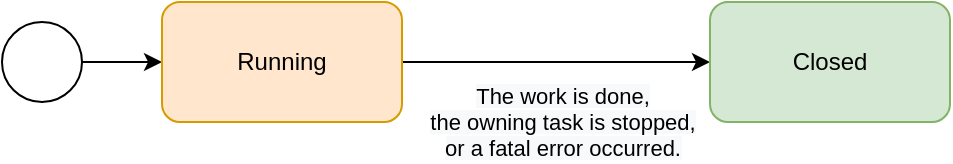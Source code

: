 <mxfile version="13.9.9" type="device"><diagram id="ls3L0BB-Vhgd3Z5H0Qfc" name="Page-1"><mxGraphModel dx="1086" dy="813" grid="1" gridSize="10" guides="1" tooltips="1" connect="1" arrows="1" fold="1" page="1" pageScale="1" pageWidth="827" pageHeight="1169" math="0" shadow="0"><root><mxCell id="0"/><mxCell id="1" parent="0"/><mxCell id="VIervndV2przQaAgcxaG-8" style="edgeStyle=orthogonalEdgeStyle;rounded=0;orthogonalLoop=1;jettySize=auto;html=1;exitX=1;exitY=0.5;exitDx=0;exitDy=0;entryX=0;entryY=0.5;entryDx=0;entryDy=0;" parent="1" source="VIervndV2przQaAgcxaG-9" target="VIervndV2przQaAgcxaG-14" edge="1"><mxGeometry relative="1" as="geometry"><mxPoint x="300" y="360" as="targetPoint"/></mxGeometry></mxCell><mxCell id="VIervndV2przQaAgcxaG-9" value="" style="ellipse;whiteSpace=wrap;html=1;aspect=fixed;" parent="1" vertex="1"><mxGeometry x="150" y="340" width="40" height="40" as="geometry"/></mxCell><mxCell id="VIervndV2przQaAgcxaG-12" value="&lt;span style=&quot;background-color: rgb(248 , 249 , 250)&quot;&gt;The work is done,&lt;br&gt;the owning task is stopped,&lt;br&gt;or a fatal error occurred.&lt;/span&gt;" style="edgeStyle=orthogonalEdgeStyle;rounded=0;orthogonalLoop=1;jettySize=auto;html=1;exitX=1;exitY=0.5;exitDx=0;exitDy=0;" parent="1" source="VIervndV2przQaAgcxaG-14" target="VIervndV2przQaAgcxaG-15" edge="1"><mxGeometry x="0.039" y="-30" relative="1" as="geometry"><mxPoint as="offset"/></mxGeometry></mxCell><mxCell id="VIervndV2przQaAgcxaG-14" value="Running" style="rounded=1;whiteSpace=wrap;html=1;fillColor=#ffe6cc;strokeColor=#d79b00;" parent="1" vertex="1"><mxGeometry x="230" y="330" width="120" height="60" as="geometry"/></mxCell><mxCell id="VIervndV2przQaAgcxaG-15" value="Closed" style="rounded=1;whiteSpace=wrap;html=1;fillColor=#d5e8d4;strokeColor=#82b366;" parent="1" vertex="1"><mxGeometry x="504" y="330" width="120" height="60" as="geometry"/></mxCell></root></mxGraphModel></diagram></mxfile>